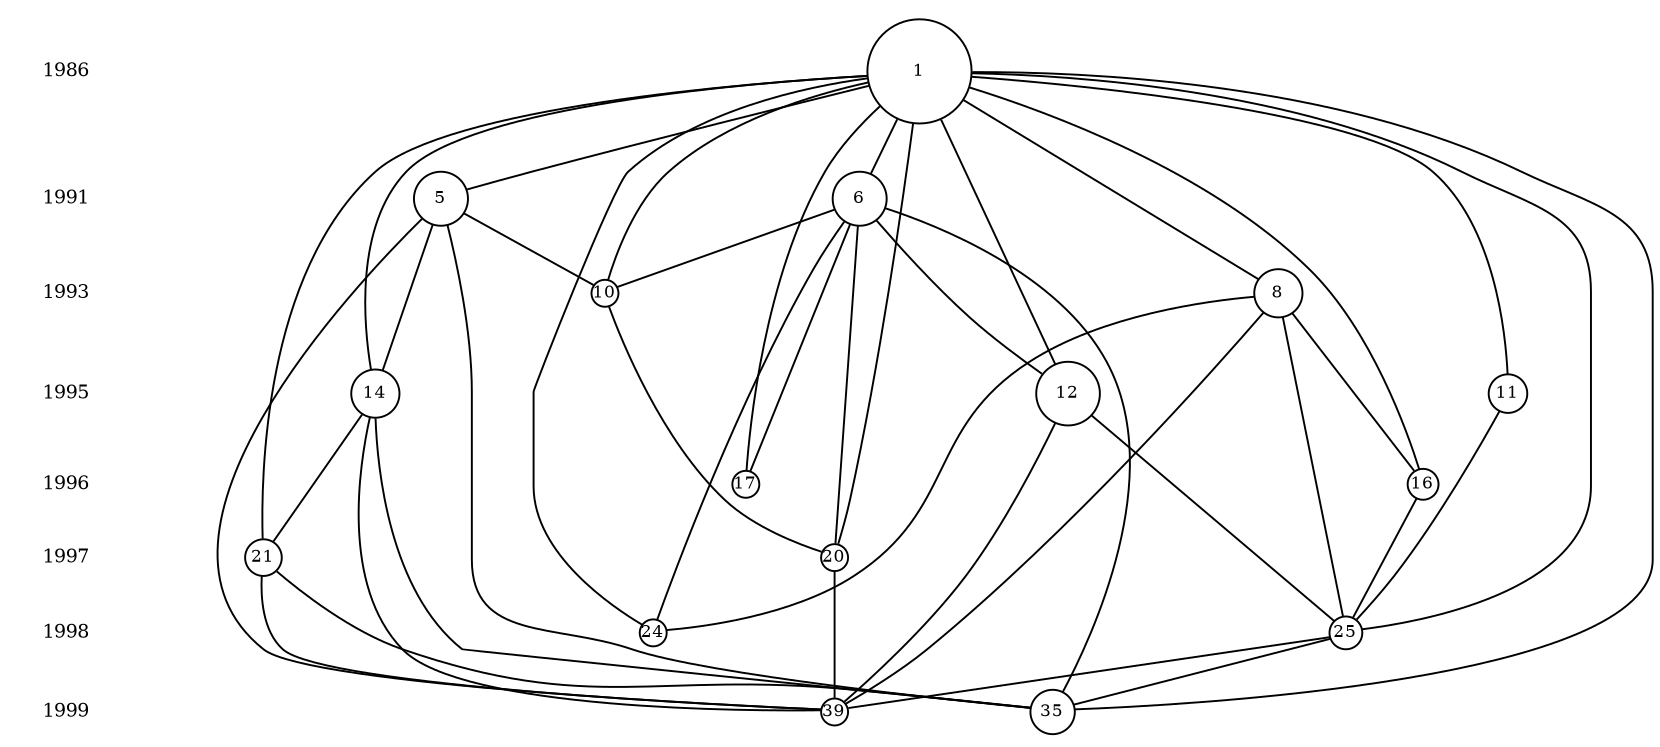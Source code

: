 digraph test {
	ranksep=0.2;
	nodesep=0.1;
	size="11.0729166666667,5.26041666666667";
	ratio="fill";
	node [fixedsize="true", fontsize="9", shape="circle"];
	edge [arrowhead="none", arrowsize="0.6", arrowtail="normal"];
	y1986 [fontsize="10", height="0.1668", label="1986", margin="0", rank="1986", shape="plaintext", width="0.398147893333333"];
	y1991 [fontsize="10", height="0.1668", label="1991", margin="0", rank="1991", shape="plaintext", width="0.398147893333333"];
	y1993 [fontsize="10", height="0.1668", label="1993", margin="0", rank="1993", shape="plaintext", width="0.398147893333333"];
	y1995 [fontsize="10", height="0.1668", label="1995", margin="0", rank="1995", shape="plaintext", width="0.398147893333333"];
	y1996 [fontsize="10", height="0.1668", label="1996", margin="0", rank="1996", shape="plaintext", width="0.398147893333333"];
	y1997 [fontsize="10", height="0.1668", label="1997", margin="0", rank="1997", shape="plaintext", width="0.398147893333333"];
	y1998 [fontsize="10", height="0.1668", label="1998", margin="0", rank="1998", shape="plaintext", width="0.398147893333333"];
	y1999 [fontsize="10", height="0.1668", label="1999", margin="0", rank="1999", shape="plaintext", width="0.398147893333333"];
	n7 [URL="7", height="0.353553390593274", label="8", rank="1993", style="", width="0.353553390593274"];
	n15 [URL="15", height="0.21650635094611", label="16", rank="1996", style="", width="0.21650635094611"];
	n23 [URL="23", height="0.197642353760524", label="24", rank="1998", style="", width="0.197642353760524"];
	n24 [URL="24", height="0.233853586673371", label="25", rank="1998", style="", width="0.233853586673371"];
	n38 [URL="38", height="0.197642353760524", label="39", rank="1999", style="", width="0.197642353760524"];
	n16 [URL="16", height="0.197642353760524", label="17", rank="1996", style="", width="0.197642353760524"];
	n20 [URL="20", height="0.265165042944955", label="21", rank="1997", style="", width="0.265165042944955"];
	n34 [URL="34", height="0.318688719599549", label="35", rank="1999", style="", width="0.318688719599549"];
	n10 [URL="10", height="0.279508497187474", label="11", rank="1995", style="", width="0.279508497187474"];
	n11 [URL="11", height="0.459279326771846", label="12", rank="1995", style="", width="0.459279326771846"];
	n19 [URL="19", height="0.197642353760524", label="20", rank="1997", style="", width="0.197642353760524"];
	n0 [URL="0", height="0.75", label="1", rank="1986", style="", width="0.75"];
	n4 [URL="4", height="0.385275875185561", label="5", rank="1991", style="", width="0.385275875185561"];
	n5 [URL="5", height="0.385275875185561", label="6", rank="1991", style="", width="0.385275875185561"];
	n9 [URL="9", height="0.197642353760524", label="10", rank="1993", style="", width="0.197642353760524"];
	n13 [URL="13", height="0.342326598440729", label="14", rank="1995", style="", width="0.342326598440729"];
	n0 -> n10;
	n0 -> n11;
	n0 -> n13;
	n0 -> n15;
	n0 -> n16;
	n0 -> n19;
	n0 -> n20;
	n0 -> n23;
	n0 -> n24;
	n0 -> n34;
	n0 -> n4;
	n0 -> n5;
	n0 -> n7;
	n0 -> n9;
	n10 -> n24;
	n11 -> n24;
	n11 -> n38;
	n13 -> n20;
	n13 -> n34;
	n13 -> n38;
	n15 -> n24;
	n19 -> n38;
	n20 -> n34;
	n20 -> n38;
	n24 -> n34;
	n24 -> n38;
	n4 -> n13;
	n4 -> n34;
	n4 -> n38;
	n4 -> n9;
	n5 -> n11;
	n5 -> n16;
	n5 -> n19;
	n5 -> n23;
	n5 -> n34;
	n5 -> n9;
	n7 -> n15;
	n7 -> n23;
	n7 -> n24;
	n7 -> n38;
	n9 -> n19;
	y1986 -> y1991 [arrowhead="normal", arrowtail="none", color="white", style="invis"];
	y1991 -> y1993 [arrowhead="normal", arrowtail="none", color="white", style="invis"];
	y1993 -> y1995 [arrowhead="normal", arrowtail="none", color="white", style="invis"];
	y1995 -> y1996 [arrowhead="normal", arrowtail="none", color="white", style="invis"];
	y1996 -> y1997 [arrowhead="normal", arrowtail="none", color="white", style="invis"];
	y1997 -> y1998 [arrowhead="normal", arrowtail="none", color="white", style="invis"];
	y1998 -> y1999 [arrowhead="normal", arrowtail="none", color="white", style="invis"];
	{rank=same; y1991; n4; n5}
	{rank=same; y1996; n15; n16}
	{rank=same; y1999; n38; n34}
	{rank=same; y1995; n10; n11; n13}
	{rank=same; y1993; n7; n9}
	{rank=same; y1997; n20; n19}
	{rank=same; y1998; n23; n24}
	{rank=same; y1986; n0}
}
